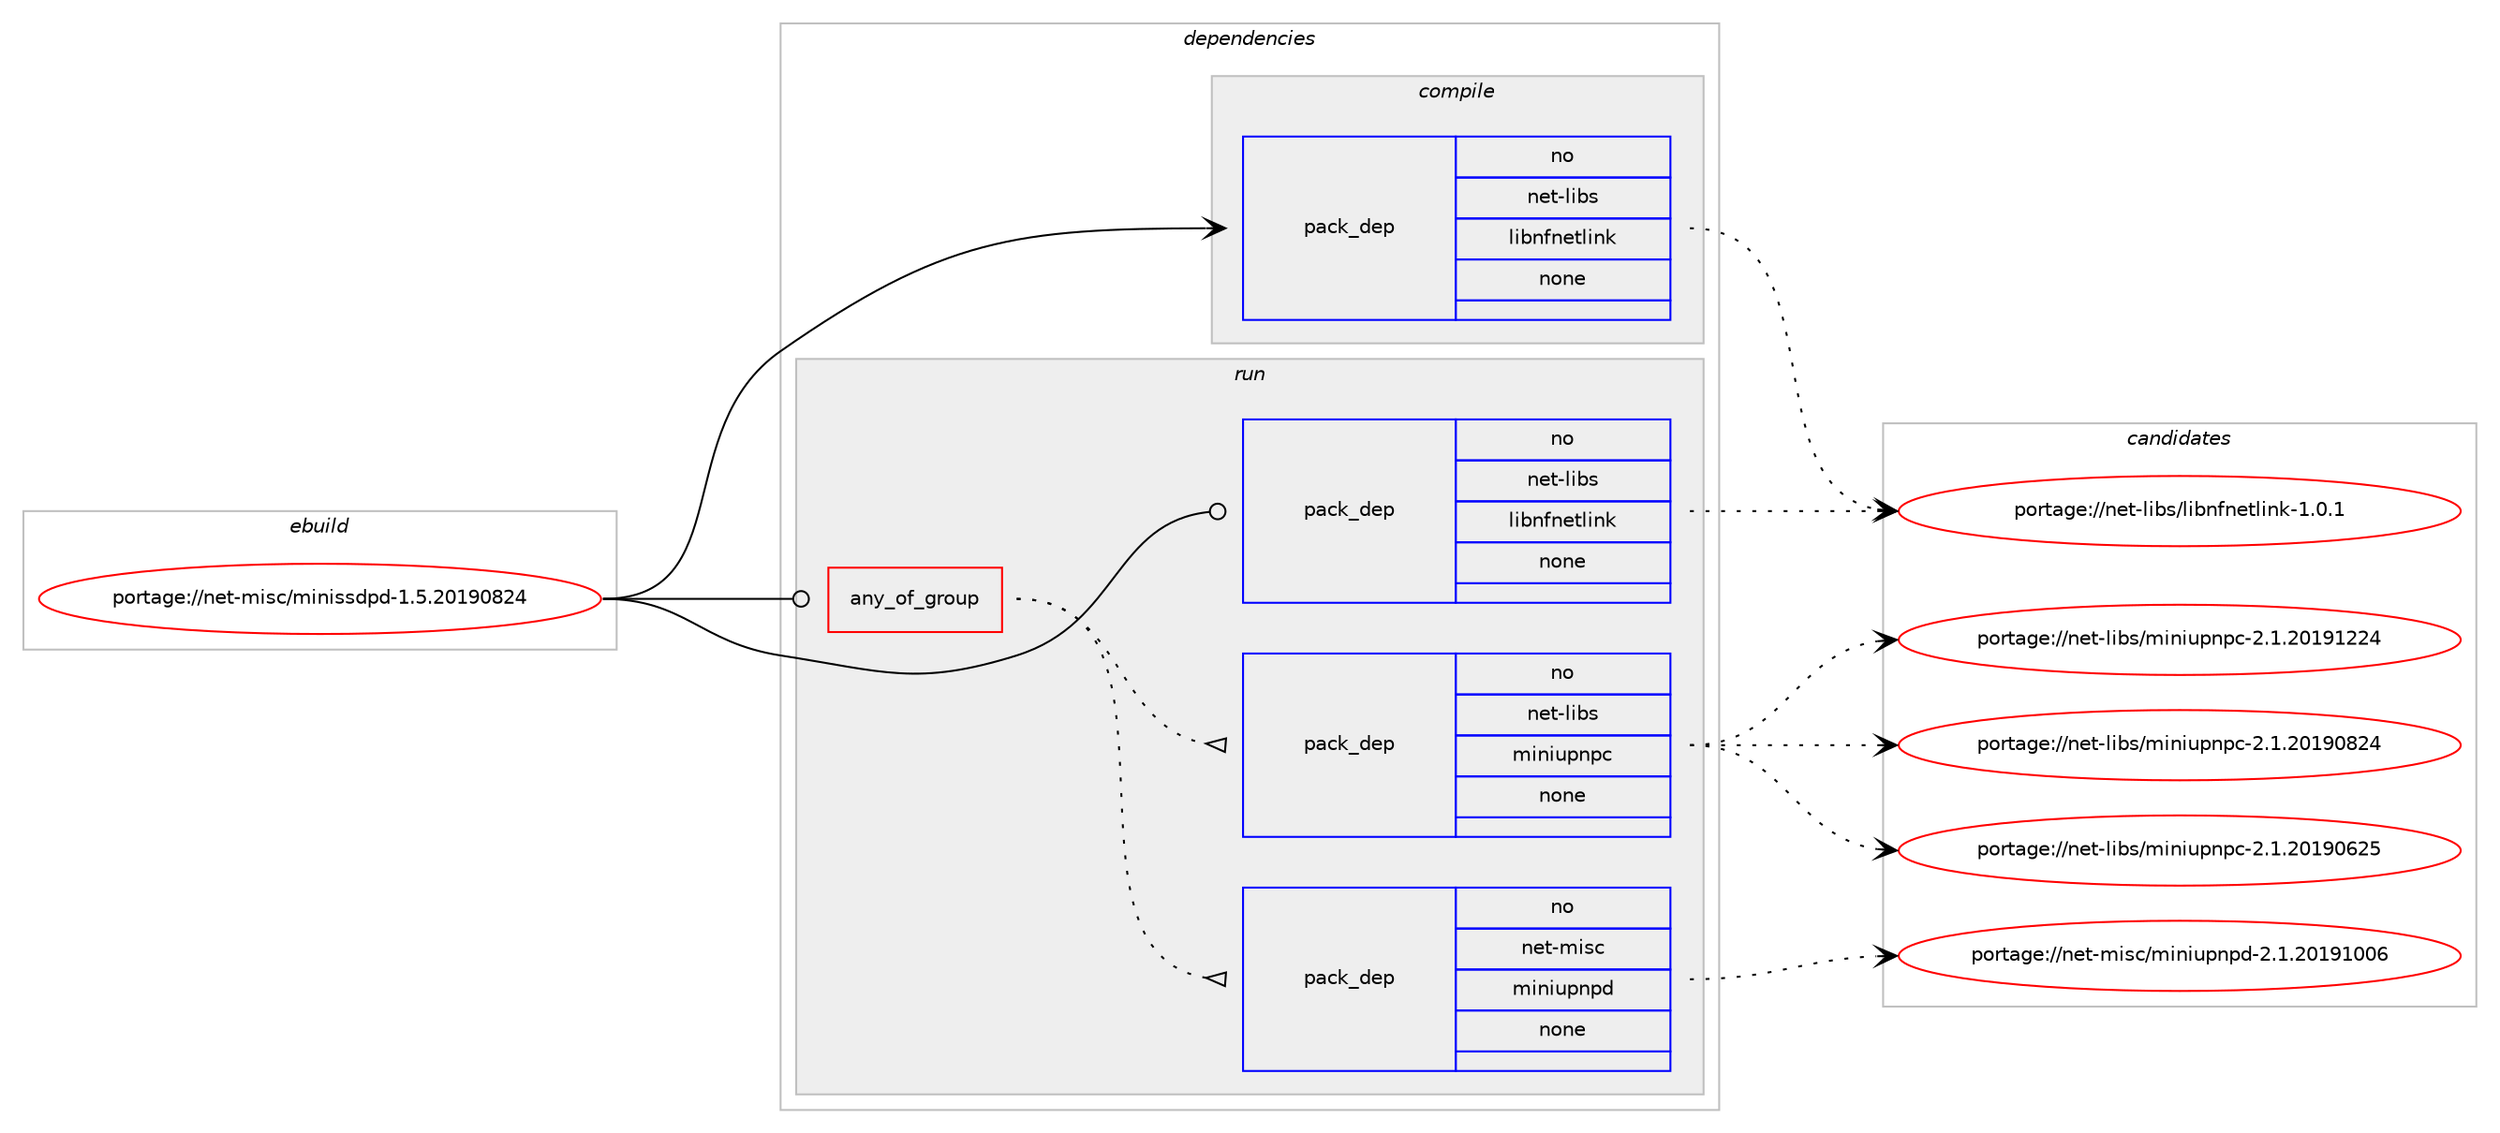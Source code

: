 digraph prolog {

# *************
# Graph options
# *************

newrank=true;
concentrate=true;
compound=true;
graph [rankdir=LR,fontname=Helvetica,fontsize=10,ranksep=1.5];#, ranksep=2.5, nodesep=0.2];
edge  [arrowhead=vee];
node  [fontname=Helvetica,fontsize=10];

# **********
# The ebuild
# **********

subgraph cluster_leftcol {
color=gray;
rank=same;
label=<<i>ebuild</i>>;
id [label="portage://net-misc/minissdpd-1.5.20190824", color=red, width=4, href="../net-misc/minissdpd-1.5.20190824.svg"];
}

# ****************
# The dependencies
# ****************

subgraph cluster_midcol {
color=gray;
label=<<i>dependencies</i>>;
subgraph cluster_compile {
fillcolor="#eeeeee";
style=filled;
label=<<i>compile</i>>;
subgraph pack57188 {
dependency73419 [label=<<TABLE BORDER="0" CELLBORDER="1" CELLSPACING="0" CELLPADDING="4" WIDTH="220"><TR><TD ROWSPAN="6" CELLPADDING="30">pack_dep</TD></TR><TR><TD WIDTH="110">no</TD></TR><TR><TD>net-libs</TD></TR><TR><TD>libnfnetlink</TD></TR><TR><TD>none</TD></TR><TR><TD></TD></TR></TABLE>>, shape=none, color=blue];
}
id:e -> dependency73419:w [weight=20,style="solid",arrowhead="vee"];
}
subgraph cluster_compileandrun {
fillcolor="#eeeeee";
style=filled;
label=<<i>compile and run</i>>;
}
subgraph cluster_run {
fillcolor="#eeeeee";
style=filled;
label=<<i>run</i>>;
subgraph any1380 {
dependency73420 [label=<<TABLE BORDER="0" CELLBORDER="1" CELLSPACING="0" CELLPADDING="4"><TR><TD CELLPADDING="10">any_of_group</TD></TR></TABLE>>, shape=none, color=red];subgraph pack57189 {
dependency73421 [label=<<TABLE BORDER="0" CELLBORDER="1" CELLSPACING="0" CELLPADDING="4" WIDTH="220"><TR><TD ROWSPAN="6" CELLPADDING="30">pack_dep</TD></TR><TR><TD WIDTH="110">no</TD></TR><TR><TD>net-misc</TD></TR><TR><TD>miniupnpd</TD></TR><TR><TD>none</TD></TR><TR><TD></TD></TR></TABLE>>, shape=none, color=blue];
}
dependency73420:e -> dependency73421:w [weight=20,style="dotted",arrowhead="oinv"];
subgraph pack57190 {
dependency73422 [label=<<TABLE BORDER="0" CELLBORDER="1" CELLSPACING="0" CELLPADDING="4" WIDTH="220"><TR><TD ROWSPAN="6" CELLPADDING="30">pack_dep</TD></TR><TR><TD WIDTH="110">no</TD></TR><TR><TD>net-libs</TD></TR><TR><TD>miniupnpc</TD></TR><TR><TD>none</TD></TR><TR><TD></TD></TR></TABLE>>, shape=none, color=blue];
}
dependency73420:e -> dependency73422:w [weight=20,style="dotted",arrowhead="oinv"];
}
id:e -> dependency73420:w [weight=20,style="solid",arrowhead="odot"];
subgraph pack57191 {
dependency73423 [label=<<TABLE BORDER="0" CELLBORDER="1" CELLSPACING="0" CELLPADDING="4" WIDTH="220"><TR><TD ROWSPAN="6" CELLPADDING="30">pack_dep</TD></TR><TR><TD WIDTH="110">no</TD></TR><TR><TD>net-libs</TD></TR><TR><TD>libnfnetlink</TD></TR><TR><TD>none</TD></TR><TR><TD></TD></TR></TABLE>>, shape=none, color=blue];
}
id:e -> dependency73423:w [weight=20,style="solid",arrowhead="odot"];
}
}

# **************
# The candidates
# **************

subgraph cluster_choices {
rank=same;
color=gray;
label=<<i>candidates</i>>;

subgraph choice57188 {
color=black;
nodesep=1;
choice11010111645108105981154710810598110102110101116108105110107454946484649 [label="portage://net-libs/libnfnetlink-1.0.1", color=red, width=4,href="../net-libs/libnfnetlink-1.0.1.svg"];
dependency73419:e -> choice11010111645108105981154710810598110102110101116108105110107454946484649:w [style=dotted,weight="100"];
}
subgraph choice57189 {
color=black;
nodesep=1;
choice11010111645109105115994710910511010511711211011210045504649465048495749484854 [label="portage://net-misc/miniupnpd-2.1.20191006", color=red, width=4,href="../net-misc/miniupnpd-2.1.20191006.svg"];
dependency73421:e -> choice11010111645109105115994710910511010511711211011210045504649465048495749484854:w [style=dotted,weight="100"];
}
subgraph choice57190 {
color=black;
nodesep=1;
choice1101011164510810598115471091051101051171121101129945504649465048495749505052 [label="portage://net-libs/miniupnpc-2.1.20191224", color=red, width=4,href="../net-libs/miniupnpc-2.1.20191224.svg"];
choice1101011164510810598115471091051101051171121101129945504649465048495748565052 [label="portage://net-libs/miniupnpc-2.1.20190824", color=red, width=4,href="../net-libs/miniupnpc-2.1.20190824.svg"];
choice1101011164510810598115471091051101051171121101129945504649465048495748545053 [label="portage://net-libs/miniupnpc-2.1.20190625", color=red, width=4,href="../net-libs/miniupnpc-2.1.20190625.svg"];
dependency73422:e -> choice1101011164510810598115471091051101051171121101129945504649465048495749505052:w [style=dotted,weight="100"];
dependency73422:e -> choice1101011164510810598115471091051101051171121101129945504649465048495748565052:w [style=dotted,weight="100"];
dependency73422:e -> choice1101011164510810598115471091051101051171121101129945504649465048495748545053:w [style=dotted,weight="100"];
}
subgraph choice57191 {
color=black;
nodesep=1;
choice11010111645108105981154710810598110102110101116108105110107454946484649 [label="portage://net-libs/libnfnetlink-1.0.1", color=red, width=4,href="../net-libs/libnfnetlink-1.0.1.svg"];
dependency73423:e -> choice11010111645108105981154710810598110102110101116108105110107454946484649:w [style=dotted,weight="100"];
}
}

}
